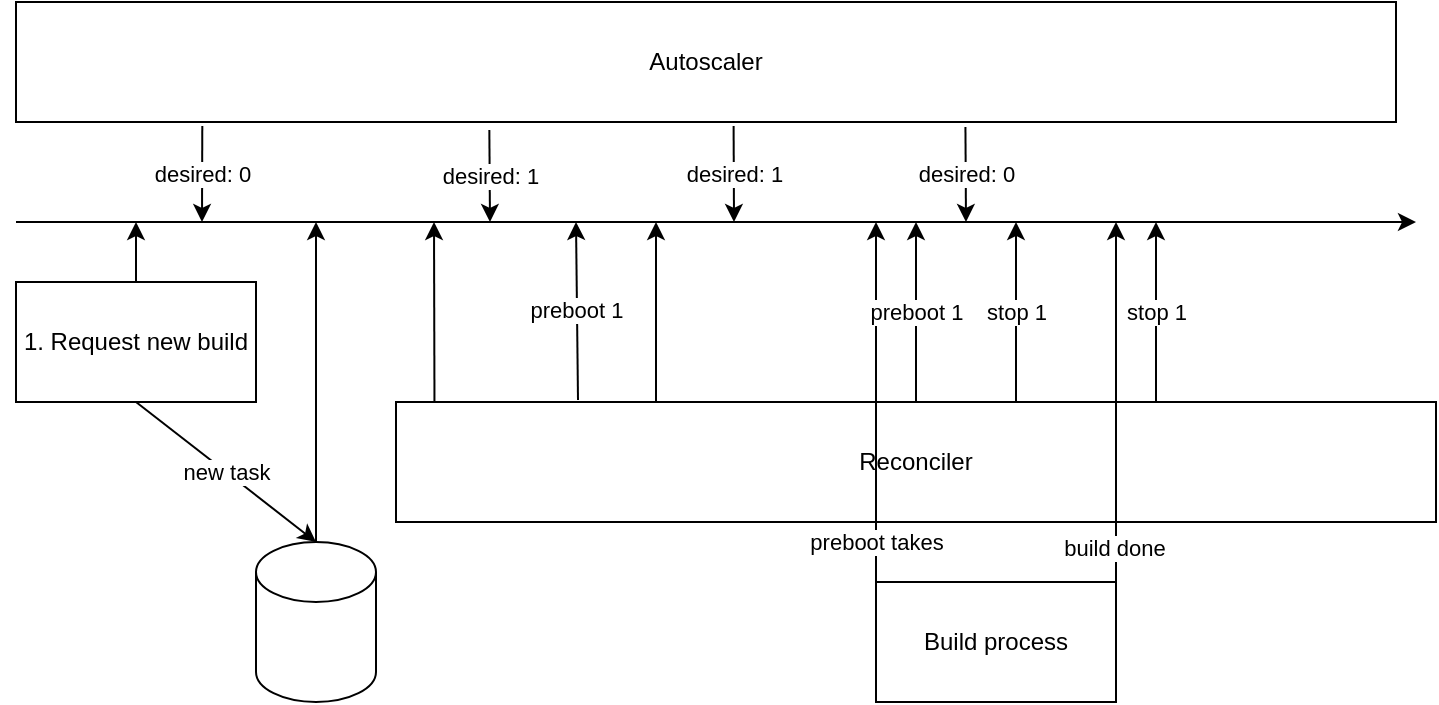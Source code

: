<mxfile version="17.4.6" type="github">
  <diagram id="OVd-dV1wvnnMvZWVRHqn" name="Page-1">
    <mxGraphModel dx="1234" dy="700" grid="1" gridSize="10" guides="1" tooltips="1" connect="1" arrows="1" fold="1" page="1" pageScale="1" pageWidth="827" pageHeight="1169" math="0" shadow="0">
      <root>
        <mxCell id="0" />
        <mxCell id="1" parent="0" />
        <mxCell id="-SUeb-Ovs04sUw0aCjym-1" value="" style="endArrow=classic;html=1;rounded=0;" edge="1" parent="1">
          <mxGeometry width="50" height="50" relative="1" as="geometry">
            <mxPoint x="70" y="240" as="sourcePoint" />
            <mxPoint x="770" y="240" as="targetPoint" />
          </mxGeometry>
        </mxCell>
        <mxCell id="-SUeb-Ovs04sUw0aCjym-3" value="1. Request new build" style="rounded=0;whiteSpace=wrap;html=1;" vertex="1" parent="1">
          <mxGeometry x="70" y="270" width="120" height="60" as="geometry" />
        </mxCell>
        <mxCell id="-SUeb-Ovs04sUw0aCjym-4" value="" style="shape=cylinder3;whiteSpace=wrap;html=1;boundedLbl=1;backgroundOutline=1;size=15;" vertex="1" parent="1">
          <mxGeometry x="190" y="400" width="60" height="80" as="geometry" />
        </mxCell>
        <mxCell id="-SUeb-Ovs04sUw0aCjym-5" value="new task" style="endArrow=classic;html=1;rounded=0;exitX=0.5;exitY=1;exitDx=0;exitDy=0;entryX=0.5;entryY=0;entryDx=0;entryDy=0;entryPerimeter=0;" edge="1" parent="1" source="-SUeb-Ovs04sUw0aCjym-3" target="-SUeb-Ovs04sUw0aCjym-4">
          <mxGeometry width="50" height="50" relative="1" as="geometry">
            <mxPoint x="390" y="380" as="sourcePoint" />
            <mxPoint x="440" y="330" as="targetPoint" />
          </mxGeometry>
        </mxCell>
        <mxCell id="-SUeb-Ovs04sUw0aCjym-6" value="Autoscaler" style="rounded=0;whiteSpace=wrap;html=1;" vertex="1" parent="1">
          <mxGeometry x="70" y="130" width="690" height="60" as="geometry" />
        </mxCell>
        <mxCell id="-SUeb-Ovs04sUw0aCjym-7" value="desired: 0" style="endArrow=classic;html=1;rounded=0;exitX=0.135;exitY=1.033;exitDx=0;exitDy=0;exitPerimeter=0;" edge="1" parent="1" source="-SUeb-Ovs04sUw0aCjym-6">
          <mxGeometry width="50" height="50" relative="1" as="geometry">
            <mxPoint x="390" y="380" as="sourcePoint" />
            <mxPoint x="163" y="240" as="targetPoint" />
          </mxGeometry>
        </mxCell>
        <mxCell id="-SUeb-Ovs04sUw0aCjym-8" value="" style="endArrow=classic;html=1;rounded=0;exitX=0.5;exitY=0;exitDx=0;exitDy=0;" edge="1" parent="1" source="-SUeb-Ovs04sUw0aCjym-3">
          <mxGeometry width="50" height="50" relative="1" as="geometry">
            <mxPoint x="390" y="380" as="sourcePoint" />
            <mxPoint x="130" y="240" as="targetPoint" />
          </mxGeometry>
        </mxCell>
        <mxCell id="-SUeb-Ovs04sUw0aCjym-9" value="desired: 1" style="endArrow=classic;html=1;rounded=0;exitX=0.343;exitY=1.067;exitDx=0;exitDy=0;exitPerimeter=0;" edge="1" parent="1" source="-SUeb-Ovs04sUw0aCjym-6">
          <mxGeometry width="50" height="50" relative="1" as="geometry">
            <mxPoint x="390" y="380" as="sourcePoint" />
            <mxPoint x="307" y="240" as="targetPoint" />
          </mxGeometry>
        </mxCell>
        <mxCell id="-SUeb-Ovs04sUw0aCjym-10" value="desired: 1" style="endArrow=classic;html=1;rounded=0;exitX=0.52;exitY=1.033;exitDx=0;exitDy=0;exitPerimeter=0;" edge="1" parent="1" source="-SUeb-Ovs04sUw0aCjym-6">
          <mxGeometry width="50" height="50" relative="1" as="geometry">
            <mxPoint x="390" y="380" as="sourcePoint" />
            <mxPoint x="429" y="240" as="targetPoint" />
          </mxGeometry>
        </mxCell>
        <mxCell id="-SUeb-Ovs04sUw0aCjym-11" value="" style="endArrow=classic;html=1;rounded=0;" edge="1" parent="1">
          <mxGeometry width="50" height="50" relative="1" as="geometry">
            <mxPoint x="220" y="400" as="sourcePoint" />
            <mxPoint x="220" y="240" as="targetPoint" />
          </mxGeometry>
        </mxCell>
        <mxCell id="-SUeb-Ovs04sUw0aCjym-12" value="Reconciler" style="rounded=0;whiteSpace=wrap;html=1;" vertex="1" parent="1">
          <mxGeometry x="260" y="330" width="520" height="60" as="geometry" />
        </mxCell>
        <mxCell id="-SUeb-Ovs04sUw0aCjym-13" value="" style="endArrow=classic;html=1;rounded=0;exitX=0.037;exitY=0;exitDx=0;exitDy=0;exitPerimeter=0;" edge="1" parent="1" source="-SUeb-Ovs04sUw0aCjym-12">
          <mxGeometry width="50" height="50" relative="1" as="geometry">
            <mxPoint x="390" y="380" as="sourcePoint" />
            <mxPoint x="279" y="240" as="targetPoint" />
          </mxGeometry>
        </mxCell>
        <mxCell id="-SUeb-Ovs04sUw0aCjym-14" value="preboot 1" style="endArrow=classic;html=1;rounded=0;exitX=0.175;exitY=-0.017;exitDx=0;exitDy=0;exitPerimeter=0;" edge="1" parent="1" source="-SUeb-Ovs04sUw0aCjym-12">
          <mxGeometry width="50" height="50" relative="1" as="geometry">
            <mxPoint x="390" y="380" as="sourcePoint" />
            <mxPoint x="350" y="240" as="targetPoint" />
          </mxGeometry>
        </mxCell>
        <mxCell id="-SUeb-Ovs04sUw0aCjym-15" value="" style="endArrow=classic;html=1;rounded=0;exitX=0.25;exitY=0;exitDx=0;exitDy=0;" edge="1" parent="1" source="-SUeb-Ovs04sUw0aCjym-12">
          <mxGeometry width="50" height="50" relative="1" as="geometry">
            <mxPoint x="390" y="380" as="sourcePoint" />
            <mxPoint x="390" y="240" as="targetPoint" />
          </mxGeometry>
        </mxCell>
        <mxCell id="-SUeb-Ovs04sUw0aCjym-16" value="Build process" style="rounded=0;whiteSpace=wrap;html=1;" vertex="1" parent="1">
          <mxGeometry x="500" y="420" width="120" height="60" as="geometry" />
        </mxCell>
        <mxCell id="-SUeb-Ovs04sUw0aCjym-17" value="preboot takes&lt;br&gt;" style="endArrow=classic;html=1;rounded=0;exitX=0;exitY=0;exitDx=0;exitDy=0;" edge="1" parent="1" source="-SUeb-Ovs04sUw0aCjym-16">
          <mxGeometry x="-0.778" width="50" height="50" relative="1" as="geometry">
            <mxPoint x="500" y="410" as="sourcePoint" />
            <mxPoint x="500" y="240" as="targetPoint" />
            <mxPoint as="offset" />
          </mxGeometry>
        </mxCell>
        <mxCell id="-SUeb-Ovs04sUw0aCjym-18" value="" style="endArrow=classic;html=1;rounded=0;exitX=1;exitY=0;exitDx=0;exitDy=0;" edge="1" parent="1" source="-SUeb-Ovs04sUw0aCjym-16">
          <mxGeometry width="50" height="50" relative="1" as="geometry">
            <mxPoint x="390" y="380" as="sourcePoint" />
            <mxPoint x="620" y="240" as="targetPoint" />
          </mxGeometry>
        </mxCell>
        <mxCell id="-SUeb-Ovs04sUw0aCjym-23" value="build done" style="edgeLabel;html=1;align=center;verticalAlign=middle;resizable=0;points=[];" vertex="1" connectable="0" parent="-SUeb-Ovs04sUw0aCjym-18">
          <mxGeometry x="-0.811" y="1" relative="1" as="geometry">
            <mxPoint as="offset" />
          </mxGeometry>
        </mxCell>
        <mxCell id="-SUeb-Ovs04sUw0aCjym-19" value="preboot 1" style="endArrow=classic;html=1;rounded=0;exitX=0.5;exitY=0;exitDx=0;exitDy=0;" edge="1" parent="1" source="-SUeb-Ovs04sUw0aCjym-12">
          <mxGeometry width="50" height="50" relative="1" as="geometry">
            <mxPoint x="390" y="380" as="sourcePoint" />
            <mxPoint x="520" y="240" as="targetPoint" />
          </mxGeometry>
        </mxCell>
        <mxCell id="-SUeb-Ovs04sUw0aCjym-20" value="desired: 0&lt;br&gt;" style="endArrow=classic;html=1;rounded=0;exitX=0.688;exitY=1.042;exitDx=0;exitDy=0;exitPerimeter=0;" edge="1" parent="1" source="-SUeb-Ovs04sUw0aCjym-6">
          <mxGeometry width="50" height="50" relative="1" as="geometry">
            <mxPoint x="438.8" y="201.98" as="sourcePoint" />
            <mxPoint x="545" y="240" as="targetPoint" />
          </mxGeometry>
        </mxCell>
        <mxCell id="-SUeb-Ovs04sUw0aCjym-21" value="stop 1" style="endArrow=classic;html=1;rounded=0;exitX=0.5;exitY=0;exitDx=0;exitDy=0;" edge="1" parent="1">
          <mxGeometry width="50" height="50" relative="1" as="geometry">
            <mxPoint x="570" y="330" as="sourcePoint" />
            <mxPoint x="570" y="240" as="targetPoint" />
          </mxGeometry>
        </mxCell>
        <mxCell id="-SUeb-Ovs04sUw0aCjym-22" value="stop 1" style="endArrow=classic;html=1;rounded=0;exitX=0.5;exitY=0;exitDx=0;exitDy=0;" edge="1" parent="1">
          <mxGeometry width="50" height="50" relative="1" as="geometry">
            <mxPoint x="640" y="330" as="sourcePoint" />
            <mxPoint x="640" y="240" as="targetPoint" />
          </mxGeometry>
        </mxCell>
      </root>
    </mxGraphModel>
  </diagram>
</mxfile>
